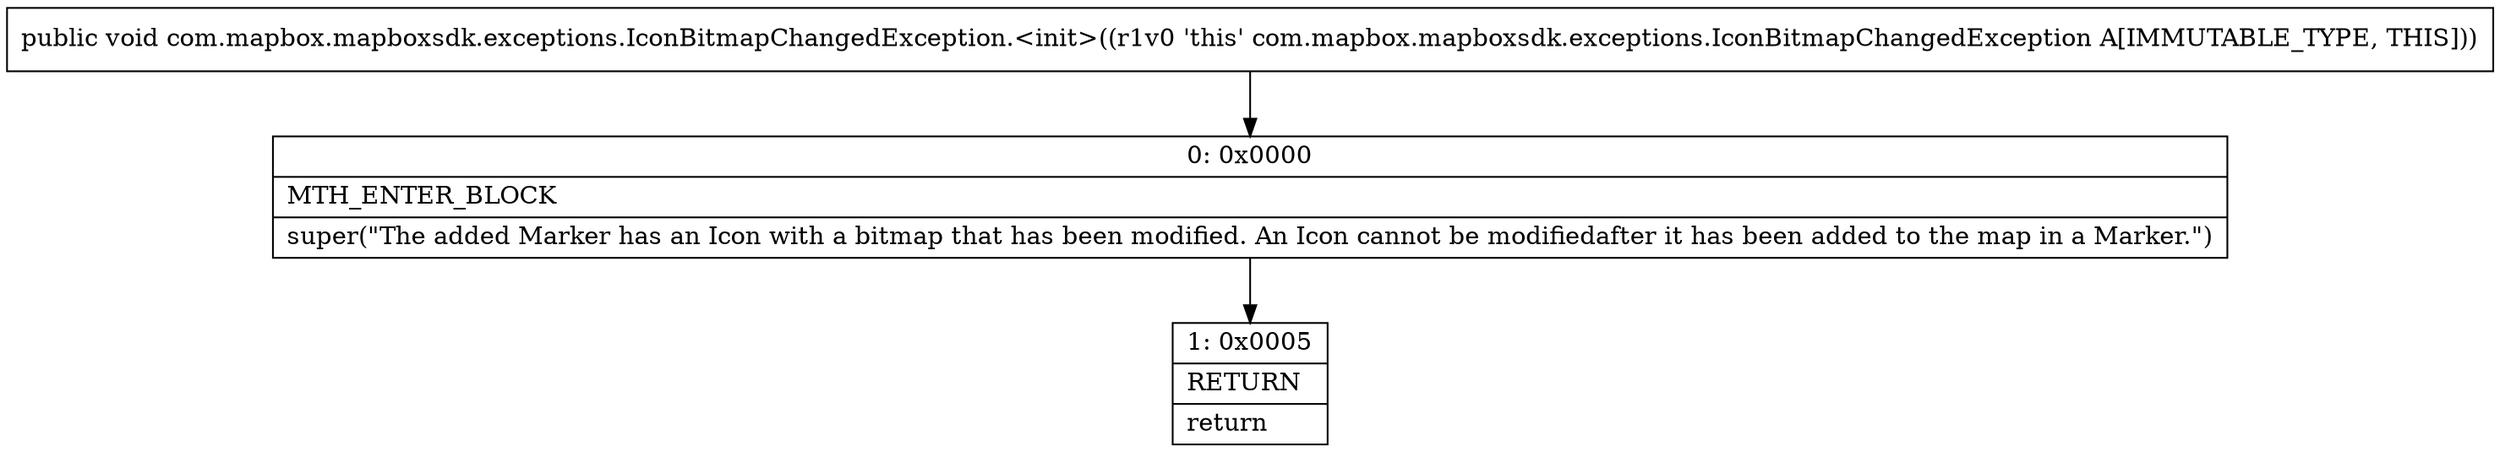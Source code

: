 digraph "CFG forcom.mapbox.mapboxsdk.exceptions.IconBitmapChangedException.\<init\>()V" {
Node_0 [shape=record,label="{0\:\ 0x0000|MTH_ENTER_BLOCK\l|super(\"The added Marker has an Icon with a bitmap that has been modified. An Icon cannot be modifiedafter it has been added to the map in a Marker.\")\l}"];
Node_1 [shape=record,label="{1\:\ 0x0005|RETURN\l|return\l}"];
MethodNode[shape=record,label="{public void com.mapbox.mapboxsdk.exceptions.IconBitmapChangedException.\<init\>((r1v0 'this' com.mapbox.mapboxsdk.exceptions.IconBitmapChangedException A[IMMUTABLE_TYPE, THIS])) }"];
MethodNode -> Node_0;
Node_0 -> Node_1;
}

